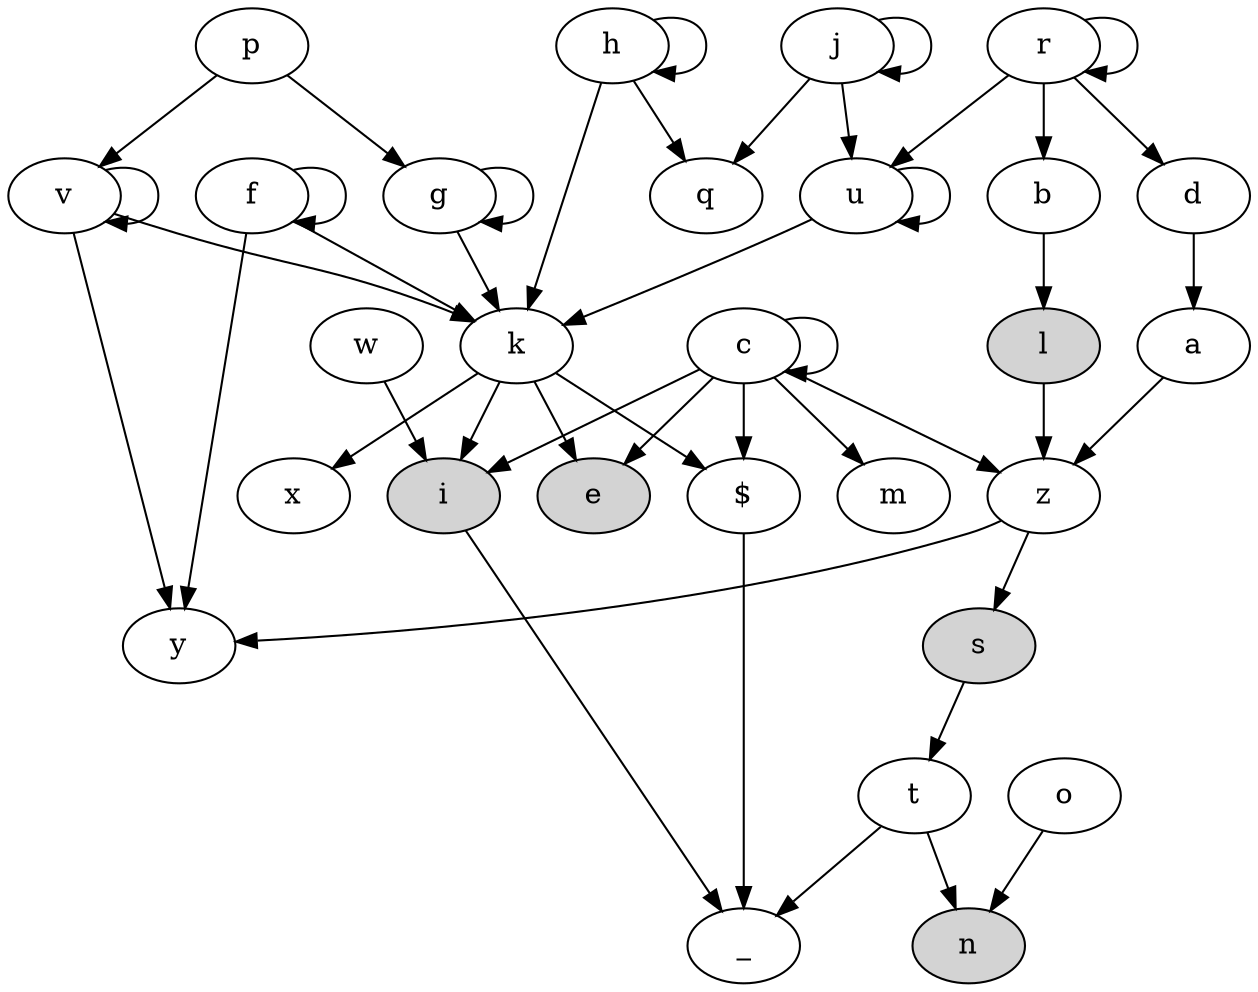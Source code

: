 digraph dependencies {

    n [style=filled];
    i [style=filled];
    s [style=filled];
    e [style=filled];
    l [style=filled];

    "$" -> _;
    t -> n;
    t -> _;
    i -> _;
    w -> i;
    o -> n;
    s -> t;
    z -> s;
    z -> y;
    a -> z;
    d -> a;
    c -> c -> z;
    c -> e;
    c -> i;
    c -> "$";
    c -> m;
    l -> z;
    b -> l;
    k -> i;
    k -> "$";
    k -> e;
    k -> x;
    g -> g -> k;
    v -> v -> k;
    v -> y;
    f -> f -> k;
    f -> y;
    p -> g;
    p -> v;
    u -> u -> k;
    j -> j -> u;
    j -> q;
    r -> r -> d;
    r -> u;
    r -> b;
    h -> h -> k;
    h -> q;
}